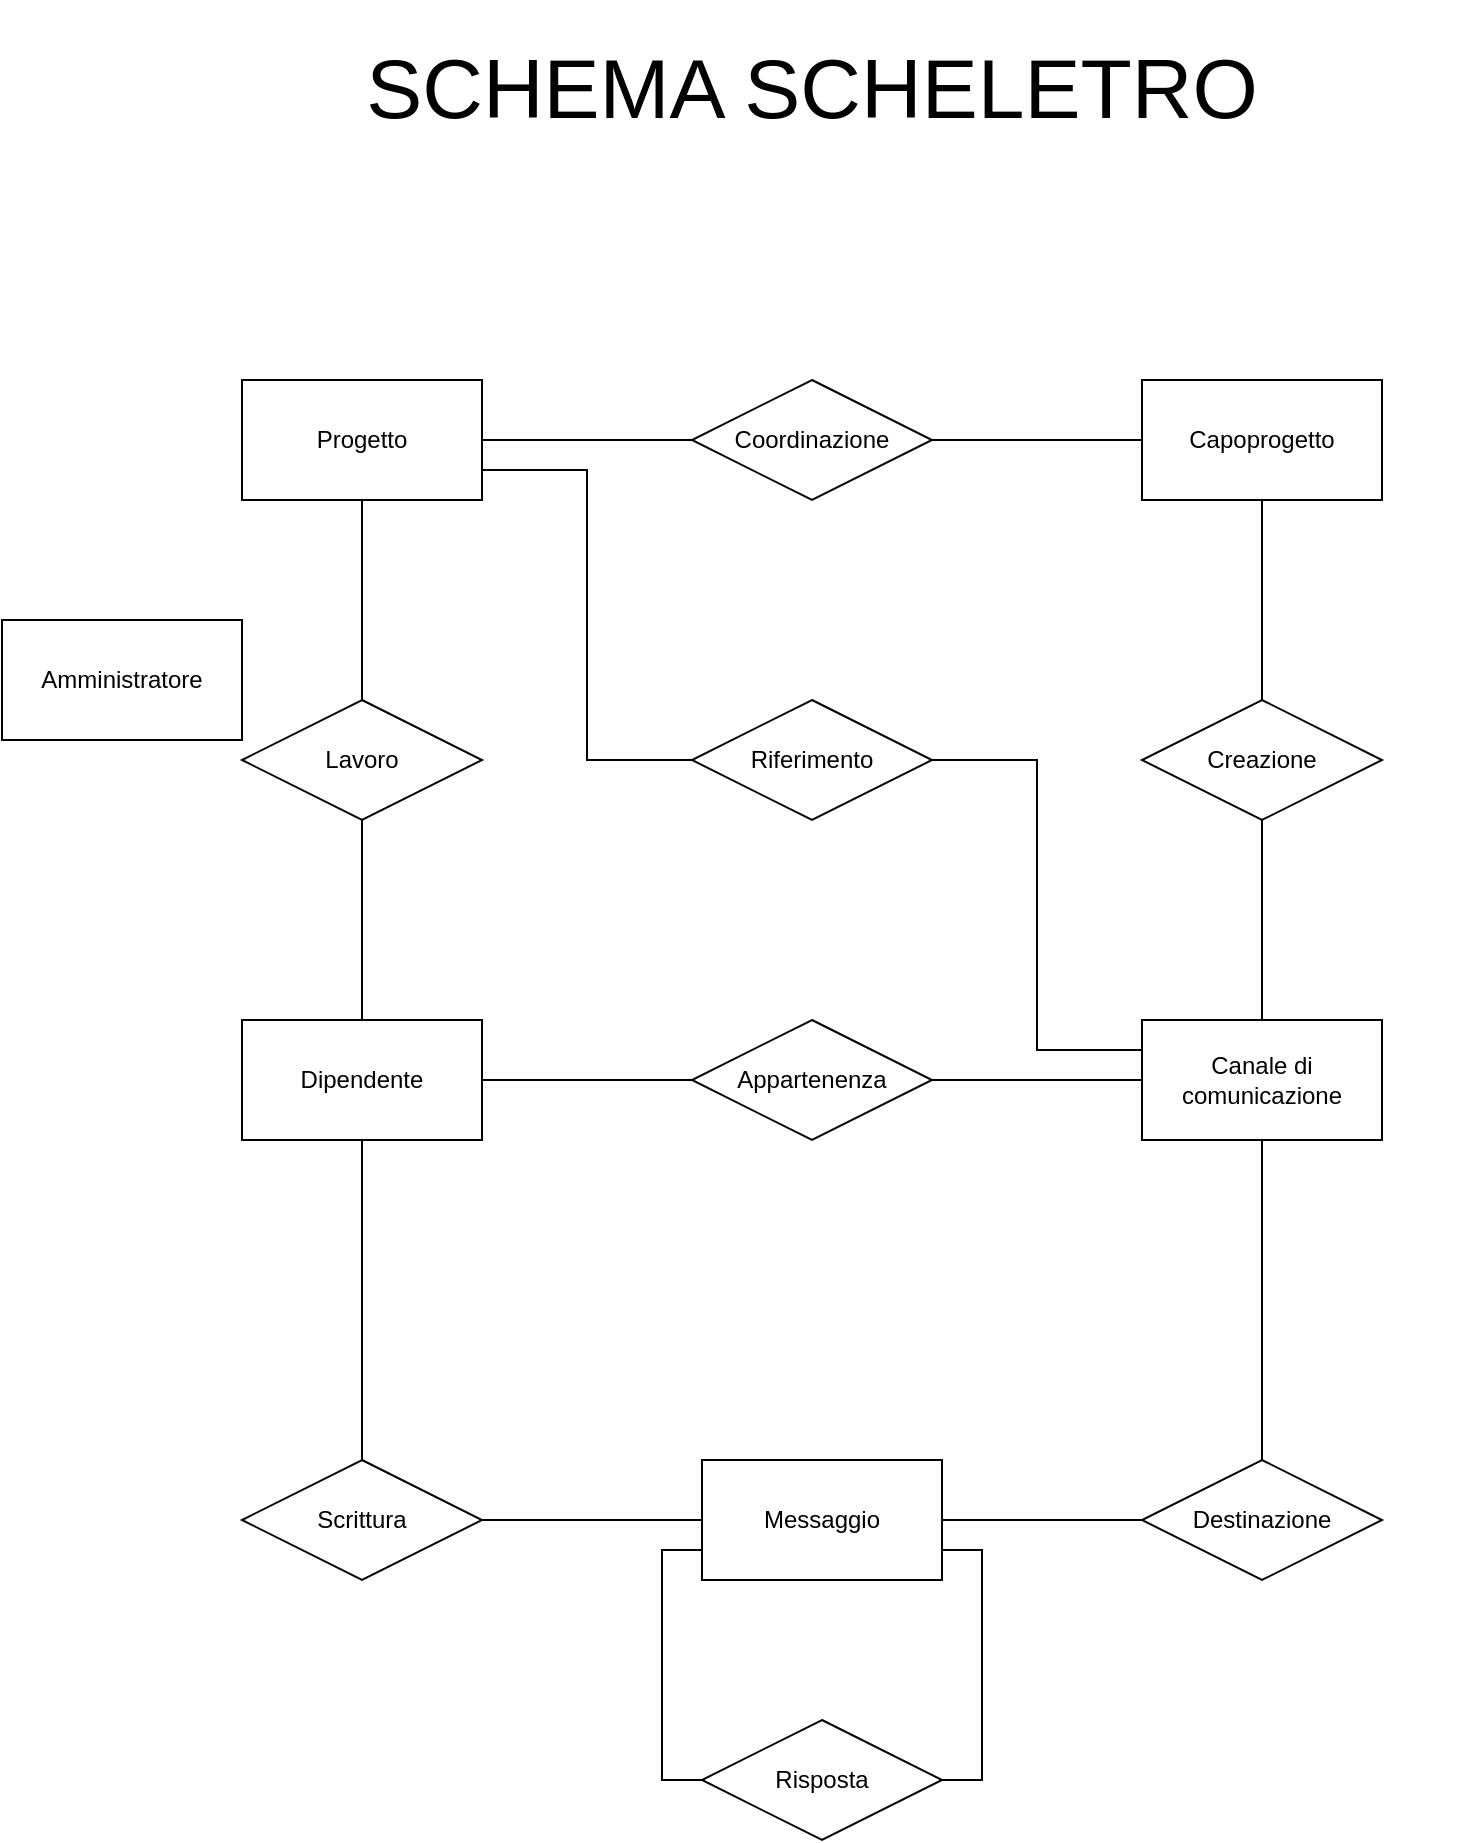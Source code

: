 <mxfile version="13.9.9" type="device" pages="3"><diagram id="R2lEEEUBdFMjLlhIrx00" name="Page-1"><mxGraphModel dx="1024" dy="592" grid="1" gridSize="10" guides="1" tooltips="1" connect="1" arrows="1" fold="1" page="1" pageScale="1" pageWidth="850" pageHeight="1100" math="0" shadow="0" extFonts="Permanent Marker^https://fonts.googleapis.com/css?family=Permanent+Marker"><root><mxCell id="0"/><mxCell id="1" parent="0"/><mxCell id="JR9sKSp8In1OYDjTJ7QB-7" style="edgeStyle=orthogonalEdgeStyle;rounded=0;orthogonalLoop=1;jettySize=auto;html=1;exitX=1;exitY=0.5;exitDx=0;exitDy=0;entryX=0;entryY=0.5;entryDx=0;entryDy=0;endArrow=none;endFill=0;" parent="1" source="JR9sKSp8In1OYDjTJ7QB-1" target="JR9sKSp8In1OYDjTJ7QB-6" edge="1"><mxGeometry relative="1" as="geometry"/></mxCell><mxCell id="r2w0y0a3aAiVxkpGvb5c-3" style="edgeStyle=orthogonalEdgeStyle;rounded=0;orthogonalLoop=1;jettySize=auto;html=1;exitX=1;exitY=0.75;exitDx=0;exitDy=0;entryX=0;entryY=0.5;entryDx=0;entryDy=0;endArrow=none;endFill=0;" edge="1" parent="1" source="JR9sKSp8In1OYDjTJ7QB-1" target="r2w0y0a3aAiVxkpGvb5c-2"><mxGeometry relative="1" as="geometry"/></mxCell><mxCell id="JR9sKSp8In1OYDjTJ7QB-1" value="Progetto" style="rounded=0;whiteSpace=wrap;html=1;" parent="1" vertex="1"><mxGeometry x="140" y="250" width="120" height="60" as="geometry"/></mxCell><mxCell id="JR9sKSp8In1OYDjTJ7QB-3" style="edgeStyle=orthogonalEdgeStyle;rounded=0;orthogonalLoop=1;jettySize=auto;html=1;exitX=0.5;exitY=0;exitDx=0;exitDy=0;entryX=0.5;entryY=1;entryDx=0;entryDy=0;endArrow=none;endFill=0;" parent="1" source="JR9sKSp8In1OYDjTJ7QB-2" target="JR9sKSp8In1OYDjTJ7QB-1" edge="1"><mxGeometry relative="1" as="geometry"/></mxCell><mxCell id="JR9sKSp8In1OYDjTJ7QB-5" style="edgeStyle=orthogonalEdgeStyle;rounded=0;orthogonalLoop=1;jettySize=auto;html=1;exitX=0.5;exitY=1;exitDx=0;exitDy=0;entryX=0.5;entryY=0;entryDx=0;entryDy=0;endArrow=none;endFill=0;" parent="1" source="JR9sKSp8In1OYDjTJ7QB-2" target="JR9sKSp8In1OYDjTJ7QB-4" edge="1"><mxGeometry relative="1" as="geometry"/></mxCell><mxCell id="JR9sKSp8In1OYDjTJ7QB-2" value="Lavoro" style="shape=rhombus;perimeter=rhombusPerimeter;whiteSpace=wrap;html=1;align=center;" parent="1" vertex="1"><mxGeometry x="140" y="410" width="120" height="60" as="geometry"/></mxCell><mxCell id="iidSFxtI8_H-ekMZ88WQ-16" style="edgeStyle=orthogonalEdgeStyle;rounded=0;orthogonalLoop=1;jettySize=auto;html=1;exitX=1;exitY=0.5;exitDx=0;exitDy=0;entryX=0;entryY=0.5;entryDx=0;entryDy=0;endArrow=none;endFill=0;" parent="1" source="JR9sKSp8In1OYDjTJ7QB-4" target="iidSFxtI8_H-ekMZ88WQ-7" edge="1"><mxGeometry relative="1" as="geometry"/></mxCell><mxCell id="iidSFxtI8_H-ekMZ88WQ-24" style="edgeStyle=orthogonalEdgeStyle;rounded=0;orthogonalLoop=1;jettySize=auto;html=1;exitX=0.5;exitY=1;exitDx=0;exitDy=0;endArrow=none;endFill=0;" parent="1" source="JR9sKSp8In1OYDjTJ7QB-4" target="iidSFxtI8_H-ekMZ88WQ-4" edge="1"><mxGeometry relative="1" as="geometry"/></mxCell><mxCell id="JR9sKSp8In1OYDjTJ7QB-4" value="Dipendente" style="rounded=0;whiteSpace=wrap;html=1;" parent="1" vertex="1"><mxGeometry x="140" y="570" width="120" height="60" as="geometry"/></mxCell><mxCell id="iidSFxtI8_H-ekMZ88WQ-14" style="edgeStyle=orthogonalEdgeStyle;rounded=0;orthogonalLoop=1;jettySize=auto;html=1;exitX=1;exitY=0.5;exitDx=0;exitDy=0;entryX=0;entryY=0.5;entryDx=0;entryDy=0;endArrow=none;endFill=0;" parent="1" source="JR9sKSp8In1OYDjTJ7QB-6" target="JR9sKSp8In1OYDjTJ7QB-8" edge="1"><mxGeometry relative="1" as="geometry"/></mxCell><mxCell id="JR9sKSp8In1OYDjTJ7QB-6" value="Coordinazione" style="shape=rhombus;perimeter=rhombusPerimeter;whiteSpace=wrap;html=1;align=center;" parent="1" vertex="1"><mxGeometry x="365" y="250" width="120" height="60" as="geometry"/></mxCell><mxCell id="JR9sKSp8In1OYDjTJ7QB-12" style="edgeStyle=orthogonalEdgeStyle;rounded=0;orthogonalLoop=1;jettySize=auto;html=1;exitX=0.5;exitY=1;exitDx=0;exitDy=0;entryX=0.5;entryY=0;entryDx=0;entryDy=0;endArrow=none;endFill=0;" parent="1" source="JR9sKSp8In1OYDjTJ7QB-8" target="JR9sKSp8In1OYDjTJ7QB-10" edge="1"><mxGeometry relative="1" as="geometry"/></mxCell><mxCell id="JR9sKSp8In1OYDjTJ7QB-8" value="Capoprogetto" style="rounded=0;whiteSpace=wrap;html=1;" parent="1" vertex="1"><mxGeometry x="590" y="250" width="120" height="60" as="geometry"/></mxCell><mxCell id="iidSFxtI8_H-ekMZ88WQ-15" style="edgeStyle=orthogonalEdgeStyle;rounded=0;orthogonalLoop=1;jettySize=auto;html=1;exitX=0.5;exitY=1;exitDx=0;exitDy=0;entryX=0.5;entryY=0;entryDx=0;entryDy=0;endArrow=none;endFill=0;" parent="1" source="JR9sKSp8In1OYDjTJ7QB-10" target="JR9sKSp8In1OYDjTJ7QB-11" edge="1"><mxGeometry relative="1" as="geometry"/></mxCell><mxCell id="JR9sKSp8In1OYDjTJ7QB-10" value="Creazione" style="shape=rhombus;perimeter=rhombusPerimeter;whiteSpace=wrap;html=1;align=center;" parent="1" vertex="1"><mxGeometry x="590" y="410" width="120" height="60" as="geometry"/></mxCell><mxCell id="JR9sKSp8In1OYDjTJ7QB-11" value="Canale di comunicazione" style="rounded=0;whiteSpace=wrap;html=1;" parent="1" vertex="1"><mxGeometry x="590" y="570" width="120" height="60" as="geometry"/></mxCell><mxCell id="mV_2qHynd_KQSsKwdgBg-2" style="edgeStyle=orthogonalEdgeStyle;rounded=0;orthogonalLoop=1;jettySize=auto;html=1;exitX=0;exitY=0.75;exitDx=0;exitDy=0;entryX=0;entryY=0.5;entryDx=0;entryDy=0;endArrow=none;endFill=0;" edge="1" parent="1" source="iidSFxtI8_H-ekMZ88WQ-2" target="mV_2qHynd_KQSsKwdgBg-1"><mxGeometry relative="1" as="geometry"/></mxCell><mxCell id="iidSFxtI8_H-ekMZ88WQ-2" value="Messaggio" style="rounded=0;whiteSpace=wrap;html=1;" parent="1" vertex="1"><mxGeometry x="370" y="790" width="120" height="60" as="geometry"/></mxCell><mxCell id="iidSFxtI8_H-ekMZ88WQ-18" style="edgeStyle=orthogonalEdgeStyle;rounded=0;orthogonalLoop=1;jettySize=auto;html=1;exitX=1;exitY=0.5;exitDx=0;exitDy=0;entryX=0;entryY=0.5;entryDx=0;entryDy=0;endArrow=none;endFill=0;" parent="1" source="iidSFxtI8_H-ekMZ88WQ-4" target="iidSFxtI8_H-ekMZ88WQ-2" edge="1"><mxGeometry relative="1" as="geometry"/></mxCell><mxCell id="iidSFxtI8_H-ekMZ88WQ-4" value="Scrittura" style="shape=rhombus;perimeter=rhombusPerimeter;whiteSpace=wrap;html=1;align=center;" parent="1" vertex="1"><mxGeometry x="140" y="790" width="120" height="60" as="geometry"/></mxCell><mxCell id="iidSFxtI8_H-ekMZ88WQ-17" style="edgeStyle=orthogonalEdgeStyle;rounded=0;orthogonalLoop=1;jettySize=auto;html=1;exitX=1;exitY=0.5;exitDx=0;exitDy=0;entryX=0;entryY=0.5;entryDx=0;entryDy=0;endArrow=none;endFill=0;" parent="1" source="iidSFxtI8_H-ekMZ88WQ-7" target="JR9sKSp8In1OYDjTJ7QB-11" edge="1"><mxGeometry relative="1" as="geometry"/></mxCell><mxCell id="iidSFxtI8_H-ekMZ88WQ-7" value="Appartenenza" style="shape=rhombus;perimeter=rhombusPerimeter;whiteSpace=wrap;html=1;align=center;" parent="1" vertex="1"><mxGeometry x="365" y="570" width="120" height="60" as="geometry"/></mxCell><mxCell id="iidSFxtI8_H-ekMZ88WQ-21" style="edgeStyle=orthogonalEdgeStyle;rounded=0;orthogonalLoop=1;jettySize=auto;html=1;exitX=0.5;exitY=0;exitDx=0;exitDy=0;entryX=0.5;entryY=1;entryDx=0;entryDy=0;endArrow=none;endFill=0;" parent="1" source="iidSFxtI8_H-ekMZ88WQ-19" target="JR9sKSp8In1OYDjTJ7QB-11" edge="1"><mxGeometry relative="1" as="geometry"/></mxCell><mxCell id="iidSFxtI8_H-ekMZ88WQ-23" style="edgeStyle=orthogonalEdgeStyle;rounded=0;orthogonalLoop=1;jettySize=auto;html=1;exitX=0;exitY=0.5;exitDx=0;exitDy=0;endArrow=none;endFill=0;" parent="1" source="iidSFxtI8_H-ekMZ88WQ-19" target="iidSFxtI8_H-ekMZ88WQ-2" edge="1"><mxGeometry relative="1" as="geometry"/></mxCell><mxCell id="iidSFxtI8_H-ekMZ88WQ-19" value="Destinazione" style="shape=rhombus;perimeter=rhombusPerimeter;whiteSpace=wrap;html=1;align=center;" parent="1" vertex="1"><mxGeometry x="590" y="790" width="120" height="60" as="geometry"/></mxCell><mxCell id="iidSFxtI8_H-ekMZ88WQ-22" value="SCHEMA SCHELETRO" style="text;html=1;strokeColor=none;fillColor=none;align=center;verticalAlign=middle;whiteSpace=wrap;rounded=0;fontSize=42;" parent="1" vertex="1"><mxGeometry x="90" y="60" width="670" height="90" as="geometry"/></mxCell><mxCell id="mV_2qHynd_KQSsKwdgBg-3" style="edgeStyle=orthogonalEdgeStyle;rounded=0;orthogonalLoop=1;jettySize=auto;html=1;exitX=1;exitY=0.5;exitDx=0;exitDy=0;entryX=1;entryY=0.75;entryDx=0;entryDy=0;endArrow=none;endFill=0;" edge="1" parent="1" source="mV_2qHynd_KQSsKwdgBg-1" target="iidSFxtI8_H-ekMZ88WQ-2"><mxGeometry relative="1" as="geometry"/></mxCell><mxCell id="mV_2qHynd_KQSsKwdgBg-1" value="Risposta" style="shape=rhombus;perimeter=rhombusPerimeter;whiteSpace=wrap;html=1;align=center;" vertex="1" parent="1"><mxGeometry x="370" y="920" width="120" height="60" as="geometry"/></mxCell><mxCell id="r2w0y0a3aAiVxkpGvb5c-4" style="edgeStyle=orthogonalEdgeStyle;rounded=0;orthogonalLoop=1;jettySize=auto;html=1;exitX=1;exitY=0.5;exitDx=0;exitDy=0;entryX=0;entryY=0.25;entryDx=0;entryDy=0;endArrow=none;endFill=0;" edge="1" parent="1" source="r2w0y0a3aAiVxkpGvb5c-2" target="JR9sKSp8In1OYDjTJ7QB-11"><mxGeometry relative="1" as="geometry"/></mxCell><mxCell id="r2w0y0a3aAiVxkpGvb5c-2" value="Riferimento" style="shape=rhombus;perimeter=rhombusPerimeter;whiteSpace=wrap;html=1;align=center;" vertex="1" parent="1"><mxGeometry x="365" y="410" width="120" height="60" as="geometry"/></mxCell><mxCell id="-NKpR_p27GjlA84WJyXb-1" value="Amministratore" style="rounded=0;whiteSpace=wrap;html=1;" vertex="1" parent="1"><mxGeometry x="20" y="370" width="120" height="60" as="geometry"/></mxCell></root></mxGraphModel></diagram><diagram id="MLFA99gczXLaRJ_membB" name="Pagina-3"><mxGraphModel dx="1205" dy="696" grid="1" gridSize="10" guides="1" tooltips="1" connect="1" arrows="1" fold="1" page="1" pageScale="1" pageWidth="850" pageHeight="1100" math="0" shadow="0"><root><mxCell id="rmHvSuTPGCq8cotWrXQZ-0"/><mxCell id="rmHvSuTPGCq8cotWrXQZ-1" parent="rmHvSuTPGCq8cotWrXQZ-0"/><mxCell id="nUjjCGOXVYjfcLgwPdXM-0" value="DEFINIZIONE DEGLI ATTRIBUTI" style="text;html=1;strokeColor=none;fillColor=none;align=center;verticalAlign=middle;whiteSpace=wrap;rounded=0;fontSize=42;" vertex="1" parent="rmHvSuTPGCq8cotWrXQZ-1"><mxGeometry x="100" y="70" width="670" height="90" as="geometry"/></mxCell><mxCell id="OlVaxuHobDxl12qcZx2V-0" style="edgeStyle=orthogonalEdgeStyle;rounded=0;orthogonalLoop=1;jettySize=auto;html=1;exitX=0.25;exitY=0;exitDx=0;exitDy=0;endArrow=oval;endFill=1;" edge="1" parent="rmHvSuTPGCq8cotWrXQZ-1" source="OlVaxuHobDxl12qcZx2V-4"><mxGeometry relative="1" as="geometry"><mxPoint x="132" y="240" as="targetPoint"/></mxGeometry></mxCell><mxCell id="OlVaxuHobDxl12qcZx2V-1" style="edgeStyle=orthogonalEdgeStyle;rounded=0;orthogonalLoop=1;jettySize=auto;html=1;exitX=0.75;exitY=0;exitDx=0;exitDy=0;endArrow=oval;endFill=0;" edge="1" parent="rmHvSuTPGCq8cotWrXQZ-1" source="OlVaxuHobDxl12qcZx2V-4"><mxGeometry relative="1" as="geometry"><mxPoint x="191.857" y="240" as="targetPoint"/></mxGeometry></mxCell><mxCell id="OlVaxuHobDxl12qcZx2V-2" style="edgeStyle=orthogonalEdgeStyle;rounded=0;orthogonalLoop=1;jettySize=auto;html=1;exitX=0;exitY=0.25;exitDx=0;exitDy=0;endArrow=oval;endFill=0;" edge="1" parent="rmHvSuTPGCq8cotWrXQZ-1" source="OlVaxuHobDxl12qcZx2V-4"><mxGeometry relative="1" as="geometry"><mxPoint x="72" y="275" as="targetPoint"/></mxGeometry></mxCell><mxCell id="OlVaxuHobDxl12qcZx2V-3" style="edgeStyle=orthogonalEdgeStyle;rounded=0;orthogonalLoop=1;jettySize=auto;html=1;exitX=0;exitY=0.75;exitDx=0;exitDy=0;endArrow=oval;endFill=0;" edge="1" parent="rmHvSuTPGCq8cotWrXQZ-1" source="OlVaxuHobDxl12qcZx2V-4"><mxGeometry relative="1" as="geometry"><mxPoint x="72" y="305" as="targetPoint"/></mxGeometry></mxCell><mxCell id="OlVaxuHobDxl12qcZx2V-4" value="Progetto" style="rounded=0;whiteSpace=wrap;html=1;" vertex="1" parent="rmHvSuTPGCq8cotWrXQZ-1"><mxGeometry x="102" y="260" width="120" height="60" as="geometry"/></mxCell><mxCell id="OlVaxuHobDxl12qcZx2V-5" value="ID" style="text;html=1;strokeColor=none;fillColor=none;align=center;verticalAlign=middle;whiteSpace=wrap;rounded=0;" vertex="1" parent="rmHvSuTPGCq8cotWrXQZ-1"><mxGeometry x="112" y="220" width="40" height="20" as="geometry"/></mxCell><mxCell id="OlVaxuHobDxl12qcZx2V-6" value="Nome" style="text;html=1;strokeColor=none;fillColor=none;align=center;verticalAlign=middle;whiteSpace=wrap;rounded=0;" vertex="1" parent="rmHvSuTPGCq8cotWrXQZ-1"><mxGeometry x="172" y="220" width="40" height="20" as="geometry"/></mxCell><mxCell id="OlVaxuHobDxl12qcZx2V-7" value="DataInizio" style="text;html=1;strokeColor=none;fillColor=none;align=center;verticalAlign=middle;whiteSpace=wrap;rounded=0;" vertex="1" parent="rmHvSuTPGCq8cotWrXQZ-1"><mxGeometry x="10" y="263" width="56" height="20" as="geometry"/></mxCell><mxCell id="OlVaxuHobDxl12qcZx2V-8" value="DataFine" style="text;html=1;strokeColor=none;fillColor=none;align=center;verticalAlign=middle;whiteSpace=wrap;rounded=0;" vertex="1" parent="rmHvSuTPGCq8cotWrXQZ-1"><mxGeometry x="12" y="293" width="48" height="20" as="geometry"/></mxCell><mxCell id="hIcq4pjFVzH6gnm2zgqs-0" style="edgeStyle=orthogonalEdgeStyle;rounded=0;orthogonalLoop=1;jettySize=auto;html=1;exitX=0.25;exitY=0;exitDx=0;exitDy=0;endArrow=oval;endFill=1;" edge="1" parent="rmHvSuTPGCq8cotWrXQZ-1" source="hIcq4pjFVzH6gnm2zgqs-3"><mxGeometry relative="1" as="geometry"><mxPoint x="362" y="240" as="targetPoint"/></mxGeometry></mxCell><mxCell id="hIcq4pjFVzH6gnm2zgqs-1" style="edgeStyle=orthogonalEdgeStyle;rounded=0;orthogonalLoop=1;jettySize=auto;html=1;exitX=0.75;exitY=0;exitDx=0;exitDy=0;endArrow=oval;endFill=0;" edge="1" parent="rmHvSuTPGCq8cotWrXQZ-1" source="hIcq4pjFVzH6gnm2zgqs-3"><mxGeometry relative="1" as="geometry"><mxPoint x="422" y="240" as="targetPoint"/></mxGeometry></mxCell><mxCell id="hIcq4pjFVzH6gnm2zgqs-2" style="edgeStyle=orthogonalEdgeStyle;rounded=0;orthogonalLoop=1;jettySize=auto;html=1;exitX=1;exitY=0.25;exitDx=0;exitDy=0;endArrow=oval;endFill=0;" edge="1" parent="rmHvSuTPGCq8cotWrXQZ-1" source="hIcq4pjFVzH6gnm2zgqs-3"><mxGeometry relative="1" as="geometry"><mxPoint x="482.0" y="275" as="targetPoint"/></mxGeometry></mxCell><mxCell id="hIcq4pjFVzH6gnm2zgqs-3" value="Capoprogetto" style="rounded=0;whiteSpace=wrap;html=1;" vertex="1" parent="rmHvSuTPGCq8cotWrXQZ-1"><mxGeometry x="332" y="260" width="120" height="60" as="geometry"/></mxCell><mxCell id="hIcq4pjFVzH6gnm2zgqs-4" value="Matricola" style="text;html=1;strokeColor=none;fillColor=none;align=center;verticalAlign=middle;whiteSpace=wrap;rounded=0;" vertex="1" parent="rmHvSuTPGCq8cotWrXQZ-1"><mxGeometry x="342" y="220" width="40" height="20" as="geometry"/></mxCell><mxCell id="hIcq4pjFVzH6gnm2zgqs-5" value="Nome" style="text;html=1;strokeColor=none;fillColor=none;align=center;verticalAlign=middle;whiteSpace=wrap;rounded=0;" vertex="1" parent="rmHvSuTPGCq8cotWrXQZ-1"><mxGeometry x="402" y="220" width="40" height="20" as="geometry"/></mxCell><mxCell id="hIcq4pjFVzH6gnm2zgqs-6" value="Cognome" style="text;html=1;strokeColor=none;fillColor=none;align=center;verticalAlign=middle;whiteSpace=wrap;rounded=0;" vertex="1" parent="rmHvSuTPGCq8cotWrXQZ-1"><mxGeometry x="492" y="264" width="50" height="20" as="geometry"/></mxCell><mxCell id="m50uDlwi-YTzPUwDw45D-0" style="edgeStyle=orthogonalEdgeStyle;rounded=0;orthogonalLoop=1;jettySize=auto;html=1;exitX=0.25;exitY=0;exitDx=0;exitDy=0;endArrow=oval;endFill=1;" edge="1" parent="rmHvSuTPGCq8cotWrXQZ-1" source="m50uDlwi-YTzPUwDw45D-3"><mxGeometry relative="1" as="geometry"><mxPoint x="712.119" y="240.0" as="targetPoint"/></mxGeometry></mxCell><mxCell id="m50uDlwi-YTzPUwDw45D-1" style="edgeStyle=orthogonalEdgeStyle;rounded=0;orthogonalLoop=1;jettySize=auto;html=1;exitX=0.75;exitY=0;exitDx=0;exitDy=0;endArrow=oval;endFill=0;" edge="1" parent="rmHvSuTPGCq8cotWrXQZ-1" source="m50uDlwi-YTzPUwDw45D-3"><mxGeometry relative="1" as="geometry"><mxPoint x="772.119" y="240.0" as="targetPoint"/></mxGeometry></mxCell><mxCell id="m50uDlwi-YTzPUwDw45D-2" style="edgeStyle=orthogonalEdgeStyle;rounded=0;orthogonalLoop=1;jettySize=auto;html=1;exitX=0;exitY=0.25;exitDx=0;exitDy=0;endArrow=oval;endFill=0;" edge="1" parent="rmHvSuTPGCq8cotWrXQZ-1" source="m50uDlwi-YTzPUwDw45D-3"><mxGeometry relative="1" as="geometry"><mxPoint x="652" y="275.0" as="targetPoint"/></mxGeometry></mxCell><mxCell id="m50uDlwi-YTzPUwDw45D-3" value="Dipendente" style="rounded=0;whiteSpace=wrap;html=1;" vertex="1" parent="rmHvSuTPGCq8cotWrXQZ-1"><mxGeometry x="682" y="260" width="120" height="60" as="geometry"/></mxCell><mxCell id="m50uDlwi-YTzPUwDw45D-4" value="Matricola" style="text;html=1;strokeColor=none;fillColor=none;align=center;verticalAlign=middle;whiteSpace=wrap;rounded=0;" vertex="1" parent="rmHvSuTPGCq8cotWrXQZ-1"><mxGeometry x="687" y="218" width="50" height="20" as="geometry"/></mxCell><mxCell id="m50uDlwi-YTzPUwDw45D-5" value="Nome" style="text;html=1;strokeColor=none;fillColor=none;align=center;verticalAlign=middle;whiteSpace=wrap;rounded=0;" vertex="1" parent="rmHvSuTPGCq8cotWrXQZ-1"><mxGeometry x="752" y="218" width="40" height="20" as="geometry"/></mxCell><mxCell id="m50uDlwi-YTzPUwDw45D-6" value="Cognome" style="text;html=1;strokeColor=none;fillColor=none;align=center;verticalAlign=middle;whiteSpace=wrap;rounded=0;" vertex="1" parent="rmHvSuTPGCq8cotWrXQZ-1"><mxGeometry x="590" y="263" width="50" height="20" as="geometry"/></mxCell><mxCell id="1ESbP6-tgXz0PCnN0fM1-9" style="edgeStyle=orthogonalEdgeStyle;rounded=0;orthogonalLoop=1;jettySize=auto;html=1;exitX=1;exitY=0.5;exitDx=0;exitDy=0;entryX=0;entryY=0.5;entryDx=0;entryDy=0;endArrow=none;endFill=0;" edge="1" parent="rmHvSuTPGCq8cotWrXQZ-1" source="1ESbP6-tgXz0PCnN0fM1-0" target="1ESbP6-tgXz0PCnN0fM1-5"><mxGeometry relative="1" as="geometry"/></mxCell><mxCell id="1ESbP6-tgXz0PCnN0fM1-0" value="Dipendente" style="rounded=0;whiteSpace=wrap;html=1;" vertex="1" parent="rmHvSuTPGCq8cotWrXQZ-1"><mxGeometry x="175" y="440" width="120" height="60" as="geometry"/></mxCell><mxCell id="1ESbP6-tgXz0PCnN0fM1-1" style="edgeStyle=orthogonalEdgeStyle;rounded=0;orthogonalLoop=1;jettySize=auto;html=1;exitX=0.75;exitY=0;exitDx=0;exitDy=0;endArrow=oval;endFill=0;" edge="1" parent="rmHvSuTPGCq8cotWrXQZ-1" source="1ESbP6-tgXz0PCnN0fM1-3"><mxGeometry relative="1" as="geometry"><mxPoint x="645" y="420" as="targetPoint"/></mxGeometry></mxCell><mxCell id="1ESbP6-tgXz0PCnN0fM1-2" style="edgeStyle=orthogonalEdgeStyle;rounded=0;orthogonalLoop=1;jettySize=auto;html=1;exitX=0.25;exitY=0;exitDx=0;exitDy=0;endArrow=oval;endFill=0;" edge="1" parent="rmHvSuTPGCq8cotWrXQZ-1" source="1ESbP6-tgXz0PCnN0fM1-3"><mxGeometry relative="1" as="geometry"><mxPoint x="584.756" y="420" as="targetPoint"/></mxGeometry></mxCell><mxCell id="1ESbP6-tgXz0PCnN0fM1-3" value="Messaggio" style="rounded=0;whiteSpace=wrap;html=1;" vertex="1" parent="rmHvSuTPGCq8cotWrXQZ-1"><mxGeometry x="555" y="440" width="120" height="60" as="geometry"/></mxCell><mxCell id="1ESbP6-tgXz0PCnN0fM1-10" style="edgeStyle=orthogonalEdgeStyle;rounded=0;orthogonalLoop=1;jettySize=auto;html=1;exitX=1;exitY=0.5;exitDx=0;exitDy=0;entryX=0;entryY=0.5;entryDx=0;entryDy=0;endArrow=none;endFill=0;" edge="1" parent="rmHvSuTPGCq8cotWrXQZ-1" source="1ESbP6-tgXz0PCnN0fM1-5" target="1ESbP6-tgXz0PCnN0fM1-3"><mxGeometry relative="1" as="geometry"/></mxCell><mxCell id="1ESbP6-tgXz0PCnN0fM1-5" value="Scrittura" style="shape=rhombus;perimeter=rhombusPerimeter;whiteSpace=wrap;html=1;align=center;" vertex="1" parent="rmHvSuTPGCq8cotWrXQZ-1"><mxGeometry x="355" y="440" width="120" height="60" as="geometry"/></mxCell><mxCell id="1ESbP6-tgXz0PCnN0fM1-6" value="Testo" style="text;html=1;strokeColor=none;fillColor=none;align=center;verticalAlign=middle;whiteSpace=wrap;rounded=0;" vertex="1" parent="rmHvSuTPGCq8cotWrXQZ-1"><mxGeometry x="625" y="400" width="40" height="20" as="geometry"/></mxCell><mxCell id="1ESbP6-tgXz0PCnN0fM1-7" value="DataInvio" style="text;html=1;strokeColor=none;fillColor=none;align=center;verticalAlign=middle;whiteSpace=wrap;rounded=0;" vertex="1" parent="rmHvSuTPGCq8cotWrXQZ-1"><mxGeometry x="561" y="400" width="50" height="20" as="geometry"/></mxCell><mxCell id="1ESbP6-tgXz0PCnN0fM1-8" style="edgeStyle=orthogonalEdgeStyle;rounded=0;orthogonalLoop=1;jettySize=auto;html=1;endArrow=oval;endFill=1;" edge="1" parent="rmHvSuTPGCq8cotWrXQZ-1"><mxGeometry relative="1" as="geometry"><mxPoint x="611" y="430" as="targetPoint"/><mxPoint x="535" y="480" as="sourcePoint"/><Array as="points"><mxPoint x="535" y="430"/></Array></mxGeometry></mxCell><mxCell id="QSYiN4QCSMzpLkEYR8Wn-0" value="Progetto" style="rounded=0;whiteSpace=wrap;html=1;" vertex="1" parent="rmHvSuTPGCq8cotWrXQZ-1"><mxGeometry x="175" y="572" width="120" height="60" as="geometry"/></mxCell><mxCell id="QSYiN4QCSMzpLkEYR8Wn-1" style="edgeStyle=orthogonalEdgeStyle;rounded=0;orthogonalLoop=1;jettySize=auto;html=1;exitX=0.25;exitY=0;exitDx=0;exitDy=0;endArrow=oval;endFill=0;" edge="1" parent="rmHvSuTPGCq8cotWrXQZ-1" source="QSYiN4QCSMzpLkEYR8Wn-2"><mxGeometry relative="1" as="geometry"><mxPoint x="584.714" y="552" as="targetPoint"/></mxGeometry></mxCell><mxCell id="QSYiN4QCSMzpLkEYR8Wn-2" value="Canale di comunicazione" style="rounded=0;whiteSpace=wrap;html=1;" vertex="1" parent="rmHvSuTPGCq8cotWrXQZ-1"><mxGeometry x="555" y="572" width="120" height="60" as="geometry"/></mxCell><mxCell id="QSYiN4QCSMzpLkEYR8Wn-3" style="edgeStyle=orthogonalEdgeStyle;rounded=0;orthogonalLoop=1;jettySize=auto;html=1;endArrow=oval;endFill=1;" edge="1" parent="rmHvSuTPGCq8cotWrXQZ-1"><mxGeometry relative="1" as="geometry"><mxPoint x="605" y="562" as="targetPoint"/><mxPoint x="523" y="622" as="sourcePoint"/><Array as="points"><mxPoint x="523" y="622"/><mxPoint x="523" y="562"/></Array></mxGeometry></mxCell><mxCell id="QSYiN4QCSMzpLkEYR8Wn-4" style="edgeStyle=orthogonalEdgeStyle;rounded=0;orthogonalLoop=1;jettySize=auto;html=1;exitX=1;exitY=0.5;exitDx=0;exitDy=0;entryX=0;entryY=0.5;entryDx=0;entryDy=0;endArrow=none;endFill=0;" edge="1" parent="rmHvSuTPGCq8cotWrXQZ-1" source="QSYiN4QCSMzpLkEYR8Wn-0" target="QSYiN4QCSMzpLkEYR8Wn-6"><mxGeometry relative="1" as="geometry"><mxPoint x="262" y="287" as="sourcePoint"/></mxGeometry></mxCell><mxCell id="QSYiN4QCSMzpLkEYR8Wn-5" style="edgeStyle=orthogonalEdgeStyle;rounded=0;orthogonalLoop=1;jettySize=auto;html=1;exitX=1;exitY=0.5;exitDx=0;exitDy=0;entryX=0;entryY=0.5;entryDx=0;entryDy=0;endArrow=none;endFill=0;" edge="1" parent="rmHvSuTPGCq8cotWrXQZ-1" source="QSYiN4QCSMzpLkEYR8Wn-6" target="QSYiN4QCSMzpLkEYR8Wn-2"><mxGeometry relative="1" as="geometry"><mxPoint x="592" y="577" as="targetPoint"/></mxGeometry></mxCell><mxCell id="QSYiN4QCSMzpLkEYR8Wn-6" value="Riferimento" style="shape=rhombus;perimeter=rhombusPerimeter;whiteSpace=wrap;html=1;align=center;" vertex="1" parent="rmHvSuTPGCq8cotWrXQZ-1"><mxGeometry x="355" y="572" width="120" height="60" as="geometry"/></mxCell><mxCell id="QSYiN4QCSMzpLkEYR8Wn-7" value="Nome" style="text;html=1;strokeColor=none;fillColor=none;align=center;verticalAlign=middle;whiteSpace=wrap;rounded=0;" vertex="1" parent="rmHvSuTPGCq8cotWrXQZ-1"><mxGeometry x="565" y="530" width="40" height="20" as="geometry"/></mxCell></root></mxGraphModel></diagram><diagram id="QnEAtzfEKKoNgHQj5v_e" name="Pagina-2"><mxGraphModel dx="890" dy="515" grid="1" gridSize="10" guides="1" tooltips="1" connect="1" arrows="1" fold="1" page="1" pageScale="1" pageWidth="850" pageHeight="1100" math="0" shadow="0"><root><mxCell id="fFrc_nASyI-EYm8hUTqn-0"/><mxCell id="fFrc_nASyI-EYm8hUTqn-1" parent="fFrc_nASyI-EYm8hUTqn-0"/><mxCell id="FyNIh4X8igaup7A1pyth-0" style="edgeStyle=orthogonalEdgeStyle;rounded=0;orthogonalLoop=1;jettySize=auto;html=1;exitX=1;exitY=0.5;exitDx=0;exitDy=0;entryX=0;entryY=0.5;entryDx=0;entryDy=0;endArrow=none;endFill=0;" edge="1" parent="fFrc_nASyI-EYm8hUTqn-1" source="FyNIh4X8igaup7A1pyth-5" target="FyNIh4X8igaup7A1pyth-13"><mxGeometry relative="1" as="geometry"/></mxCell><mxCell id="FyNIh4X8igaup7A1pyth-1" style="edgeStyle=orthogonalEdgeStyle;rounded=0;orthogonalLoop=1;jettySize=auto;html=1;exitX=0.25;exitY=0;exitDx=0;exitDy=0;endArrow=oval;endFill=1;" edge="1" parent="fFrc_nASyI-EYm8hUTqn-1" source="FyNIh4X8igaup7A1pyth-5"><mxGeometry relative="1" as="geometry"><mxPoint x="180" y="240" as="targetPoint"/></mxGeometry></mxCell><mxCell id="FyNIh4X8igaup7A1pyth-2" style="edgeStyle=orthogonalEdgeStyle;rounded=0;orthogonalLoop=1;jettySize=auto;html=1;exitX=0.75;exitY=0;exitDx=0;exitDy=0;endArrow=oval;endFill=0;" edge="1" parent="fFrc_nASyI-EYm8hUTqn-1" source="FyNIh4X8igaup7A1pyth-5"><mxGeometry relative="1" as="geometry"><mxPoint x="239.857" y="240" as="targetPoint"/></mxGeometry></mxCell><mxCell id="FyNIh4X8igaup7A1pyth-3" style="edgeStyle=orthogonalEdgeStyle;rounded=0;orthogonalLoop=1;jettySize=auto;html=1;exitX=0;exitY=0.25;exitDx=0;exitDy=0;endArrow=oval;endFill=0;" edge="1" parent="fFrc_nASyI-EYm8hUTqn-1" source="FyNIh4X8igaup7A1pyth-5"><mxGeometry relative="1" as="geometry"><mxPoint x="120" y="275" as="targetPoint"/></mxGeometry></mxCell><mxCell id="FyNIh4X8igaup7A1pyth-4" style="edgeStyle=orthogonalEdgeStyle;rounded=0;orthogonalLoop=1;jettySize=auto;html=1;exitX=0;exitY=0.75;exitDx=0;exitDy=0;endArrow=oval;endFill=0;" edge="1" parent="fFrc_nASyI-EYm8hUTqn-1" source="FyNIh4X8igaup7A1pyth-5"><mxGeometry relative="1" as="geometry"><mxPoint x="120" y="305" as="targetPoint"/></mxGeometry></mxCell><mxCell id="FyNIh4X8igaup7A1pyth-5" value="Progetto" style="rounded=0;whiteSpace=wrap;html=1;" vertex="1" parent="fFrc_nASyI-EYm8hUTqn-1"><mxGeometry x="150" y="260" width="120" height="60" as="geometry"/></mxCell><mxCell id="FyNIh4X8igaup7A1pyth-6" style="edgeStyle=orthogonalEdgeStyle;rounded=0;orthogonalLoop=1;jettySize=auto;html=1;exitX=0.5;exitY=0;exitDx=0;exitDy=0;entryX=0.5;entryY=1;entryDx=0;entryDy=0;endArrow=none;endFill=0;" edge="1" parent="fFrc_nASyI-EYm8hUTqn-1" source="FyNIh4X8igaup7A1pyth-8" target="FyNIh4X8igaup7A1pyth-5"><mxGeometry relative="1" as="geometry"/></mxCell><mxCell id="FyNIh4X8igaup7A1pyth-7" style="edgeStyle=orthogonalEdgeStyle;rounded=0;orthogonalLoop=1;jettySize=auto;html=1;exitX=0.5;exitY=1;exitDx=0;exitDy=0;entryX=0.5;entryY=0;entryDx=0;entryDy=0;endArrow=none;endFill=0;" edge="1" parent="fFrc_nASyI-EYm8hUTqn-1" source="FyNIh4X8igaup7A1pyth-8" target="FyNIh4X8igaup7A1pyth-11"><mxGeometry relative="1" as="geometry"/></mxCell><mxCell id="FyNIh4X8igaup7A1pyth-8" value="Lavoro" style="shape=rhombus;perimeter=rhombusPerimeter;whiteSpace=wrap;html=1;align=center;" vertex="1" parent="fFrc_nASyI-EYm8hUTqn-1"><mxGeometry x="150" y="420" width="120" height="60" as="geometry"/></mxCell><mxCell id="FyNIh4X8igaup7A1pyth-9" style="edgeStyle=orthogonalEdgeStyle;rounded=0;orthogonalLoop=1;jettySize=auto;html=1;exitX=1;exitY=0.5;exitDx=0;exitDy=0;entryX=0;entryY=0.5;entryDx=0;entryDy=0;endArrow=none;endFill=0;" edge="1" parent="fFrc_nASyI-EYm8hUTqn-1" source="FyNIh4X8igaup7A1pyth-11" target="FyNIh4X8igaup7A1pyth-27"><mxGeometry relative="1" as="geometry"/></mxCell><mxCell id="FyNIh4X8igaup7A1pyth-10" style="edgeStyle=orthogonalEdgeStyle;rounded=0;orthogonalLoop=1;jettySize=auto;html=1;exitX=0.5;exitY=1;exitDx=0;exitDy=0;endArrow=none;endFill=0;" edge="1" parent="fFrc_nASyI-EYm8hUTqn-1" source="FyNIh4X8igaup7A1pyth-11" target="FyNIh4X8igaup7A1pyth-25"><mxGeometry relative="1" as="geometry"/></mxCell><mxCell id="sUdHgyPY46dmI1MDDETF-12" style="edgeStyle=orthogonalEdgeStyle;rounded=0;orthogonalLoop=1;jettySize=auto;html=1;exitX=0.25;exitY=0;exitDx=0;exitDy=0;endArrow=oval;endFill=1;" edge="1" parent="fFrc_nASyI-EYm8hUTqn-1" source="FyNIh4X8igaup7A1pyth-11"><mxGeometry relative="1" as="geometry"><mxPoint x="180.119" y="560" as="targetPoint"/></mxGeometry></mxCell><mxCell id="sUdHgyPY46dmI1MDDETF-14" style="edgeStyle=orthogonalEdgeStyle;rounded=0;orthogonalLoop=1;jettySize=auto;html=1;exitX=0.75;exitY=0;exitDx=0;exitDy=0;endArrow=oval;endFill=0;" edge="1" parent="fFrc_nASyI-EYm8hUTqn-1" source="FyNIh4X8igaup7A1pyth-11"><mxGeometry relative="1" as="geometry"><mxPoint x="240.119" y="560" as="targetPoint"/></mxGeometry></mxCell><mxCell id="sUdHgyPY46dmI1MDDETF-17" style="edgeStyle=orthogonalEdgeStyle;rounded=0;orthogonalLoop=1;jettySize=auto;html=1;exitX=0;exitY=0.25;exitDx=0;exitDy=0;endArrow=oval;endFill=0;" edge="1" parent="fFrc_nASyI-EYm8hUTqn-1" source="FyNIh4X8igaup7A1pyth-11"><mxGeometry relative="1" as="geometry"><mxPoint x="120" y="595" as="targetPoint"/></mxGeometry></mxCell><mxCell id="FyNIh4X8igaup7A1pyth-11" value="Dipendente" style="rounded=0;whiteSpace=wrap;html=1;" vertex="1" parent="fFrc_nASyI-EYm8hUTqn-1"><mxGeometry x="150" y="580" width="120" height="60" as="geometry"/></mxCell><mxCell id="FyNIh4X8igaup7A1pyth-12" style="edgeStyle=orthogonalEdgeStyle;rounded=0;orthogonalLoop=1;jettySize=auto;html=1;exitX=1;exitY=0.5;exitDx=0;exitDy=0;entryX=0;entryY=0.5;entryDx=0;entryDy=0;endArrow=none;endFill=0;" edge="1" parent="fFrc_nASyI-EYm8hUTqn-1" source="FyNIh4X8igaup7A1pyth-13" target="FyNIh4X8igaup7A1pyth-18"><mxGeometry relative="1" as="geometry"/></mxCell><mxCell id="FyNIh4X8igaup7A1pyth-13" value="Coordinazione" style="shape=rhombus;perimeter=rhombusPerimeter;whiteSpace=wrap;html=1;align=center;" vertex="1" parent="fFrc_nASyI-EYm8hUTqn-1"><mxGeometry x="375" y="260" width="120" height="60" as="geometry"/></mxCell><mxCell id="FyNIh4X8igaup7A1pyth-14" style="edgeStyle=orthogonalEdgeStyle;rounded=0;orthogonalLoop=1;jettySize=auto;html=1;exitX=0.5;exitY=1;exitDx=0;exitDy=0;entryX=0.5;entryY=0;entryDx=0;entryDy=0;endArrow=none;endFill=0;" edge="1" parent="fFrc_nASyI-EYm8hUTqn-1" source="FyNIh4X8igaup7A1pyth-18" target="FyNIh4X8igaup7A1pyth-20"><mxGeometry relative="1" as="geometry"/></mxCell><mxCell id="FyNIh4X8igaup7A1pyth-15" style="edgeStyle=orthogonalEdgeStyle;rounded=0;orthogonalLoop=1;jettySize=auto;html=1;exitX=0.25;exitY=0;exitDx=0;exitDy=0;endArrow=oval;endFill=1;" edge="1" parent="fFrc_nASyI-EYm8hUTqn-1" source="FyNIh4X8igaup7A1pyth-18"><mxGeometry relative="1" as="geometry"><mxPoint x="630" y="240" as="targetPoint"/></mxGeometry></mxCell><mxCell id="FyNIh4X8igaup7A1pyth-16" style="edgeStyle=orthogonalEdgeStyle;rounded=0;orthogonalLoop=1;jettySize=auto;html=1;exitX=0.75;exitY=0;exitDx=0;exitDy=0;endArrow=oval;endFill=0;" edge="1" parent="fFrc_nASyI-EYm8hUTqn-1" source="FyNIh4X8igaup7A1pyth-18"><mxGeometry relative="1" as="geometry"><mxPoint x="690" y="240" as="targetPoint"/></mxGeometry></mxCell><mxCell id="FyNIh4X8igaup7A1pyth-17" style="edgeStyle=orthogonalEdgeStyle;rounded=0;orthogonalLoop=1;jettySize=auto;html=1;exitX=1;exitY=0.25;exitDx=0;exitDy=0;endArrow=oval;endFill=0;" edge="1" parent="fFrc_nASyI-EYm8hUTqn-1" source="FyNIh4X8igaup7A1pyth-18"><mxGeometry relative="1" as="geometry"><mxPoint x="750" y="275" as="targetPoint"/></mxGeometry></mxCell><mxCell id="FyNIh4X8igaup7A1pyth-18" value="Capoprogetto" style="rounded=0;whiteSpace=wrap;html=1;" vertex="1" parent="fFrc_nASyI-EYm8hUTqn-1"><mxGeometry x="600" y="260" width="120" height="60" as="geometry"/></mxCell><mxCell id="FyNIh4X8igaup7A1pyth-19" style="edgeStyle=orthogonalEdgeStyle;rounded=0;orthogonalLoop=1;jettySize=auto;html=1;exitX=0.5;exitY=1;exitDx=0;exitDy=0;entryX=0.5;entryY=0;entryDx=0;entryDy=0;endArrow=none;endFill=0;" edge="1" parent="fFrc_nASyI-EYm8hUTqn-1" source="FyNIh4X8igaup7A1pyth-20" target="FyNIh4X8igaup7A1pyth-21"><mxGeometry relative="1" as="geometry"/></mxCell><mxCell id="FyNIh4X8igaup7A1pyth-20" value="Creazione" style="shape=rhombus;perimeter=rhombusPerimeter;whiteSpace=wrap;html=1;align=center;" vertex="1" parent="fFrc_nASyI-EYm8hUTqn-1"><mxGeometry x="600" y="420" width="120" height="60" as="geometry"/></mxCell><mxCell id="sUdHgyPY46dmI1MDDETF-0" style="edgeStyle=orthogonalEdgeStyle;rounded=0;orthogonalLoop=1;jettySize=auto;html=1;exitX=0.25;exitY=0;exitDx=0;exitDy=0;endArrow=oval;endFill=0;" edge="1" parent="fFrc_nASyI-EYm8hUTqn-1" source="FyNIh4X8igaup7A1pyth-21"><mxGeometry relative="1" as="geometry"><mxPoint x="629.714" y="560.0" as="targetPoint"/></mxGeometry></mxCell><mxCell id="FyNIh4X8igaup7A1pyth-21" value="Canale di comunicazione" style="rounded=0;whiteSpace=wrap;html=1;" vertex="1" parent="fFrc_nASyI-EYm8hUTqn-1"><mxGeometry x="600" y="580" width="120" height="60" as="geometry"/></mxCell><mxCell id="FyNIh4X8igaup7A1pyth-22" style="edgeStyle=orthogonalEdgeStyle;rounded=0;orthogonalLoop=1;jettySize=auto;html=1;exitX=0;exitY=0.75;exitDx=0;exitDy=0;entryX=0;entryY=0.5;entryDx=0;entryDy=0;endArrow=none;endFill=0;" edge="1" parent="fFrc_nASyI-EYm8hUTqn-1" source="FyNIh4X8igaup7A1pyth-23" target="FyNIh4X8igaup7A1pyth-33"><mxGeometry relative="1" as="geometry"/></mxCell><mxCell id="sUdHgyPY46dmI1MDDETF-3" style="edgeStyle=orthogonalEdgeStyle;rounded=0;orthogonalLoop=1;jettySize=auto;html=1;exitX=0.75;exitY=0;exitDx=0;exitDy=0;endArrow=oval;endFill=0;" edge="1" parent="fFrc_nASyI-EYm8hUTqn-1" source="FyNIh4X8igaup7A1pyth-23"><mxGeometry relative="1" as="geometry"><mxPoint x="470" y="780" as="targetPoint"/></mxGeometry></mxCell><mxCell id="sUdHgyPY46dmI1MDDETF-5" style="edgeStyle=orthogonalEdgeStyle;rounded=0;orthogonalLoop=1;jettySize=auto;html=1;exitX=0.25;exitY=0;exitDx=0;exitDy=0;endArrow=oval;endFill=0;" edge="1" parent="fFrc_nASyI-EYm8hUTqn-1" source="FyNIh4X8igaup7A1pyth-23"><mxGeometry relative="1" as="geometry"><mxPoint x="409.756" y="780" as="targetPoint"/></mxGeometry></mxCell><mxCell id="FyNIh4X8igaup7A1pyth-23" value="Messaggio" style="rounded=0;whiteSpace=wrap;html=1;" vertex="1" parent="fFrc_nASyI-EYm8hUTqn-1"><mxGeometry x="380" y="800" width="120" height="60" as="geometry"/></mxCell><mxCell id="FyNIh4X8igaup7A1pyth-24" style="edgeStyle=orthogonalEdgeStyle;rounded=0;orthogonalLoop=1;jettySize=auto;html=1;exitX=1;exitY=0.5;exitDx=0;exitDy=0;entryX=0;entryY=0.25;entryDx=0;entryDy=0;endArrow=none;endFill=0;" edge="1" parent="fFrc_nASyI-EYm8hUTqn-1" source="FyNIh4X8igaup7A1pyth-25" target="FyNIh4X8igaup7A1pyth-23"><mxGeometry relative="1" as="geometry"><Array as="points"><mxPoint x="270" y="815"/></Array></mxGeometry></mxCell><mxCell id="FyNIh4X8igaup7A1pyth-25" value="Scrittura" style="shape=rhombus;perimeter=rhombusPerimeter;whiteSpace=wrap;html=1;align=center;" vertex="1" parent="fFrc_nASyI-EYm8hUTqn-1"><mxGeometry x="150" y="786" width="120" height="60" as="geometry"/></mxCell><mxCell id="FyNIh4X8igaup7A1pyth-26" style="edgeStyle=orthogonalEdgeStyle;rounded=0;orthogonalLoop=1;jettySize=auto;html=1;exitX=1;exitY=0.5;exitDx=0;exitDy=0;entryX=0;entryY=0.5;entryDx=0;entryDy=0;endArrow=none;endFill=0;" edge="1" parent="fFrc_nASyI-EYm8hUTqn-1" source="FyNIh4X8igaup7A1pyth-27" target="FyNIh4X8igaup7A1pyth-21"><mxGeometry relative="1" as="geometry"/></mxCell><mxCell id="sUdHgyPY46dmI1MDDETF-1" style="edgeStyle=orthogonalEdgeStyle;rounded=0;orthogonalLoop=1;jettySize=auto;html=1;endArrow=oval;endFill=1;" edge="1" parent="fFrc_nASyI-EYm8hUTqn-1"><mxGeometry relative="1" as="geometry"><mxPoint x="650" y="570" as="targetPoint"/><mxPoint x="530" y="570" as="sourcePoint"/><Array as="points"><mxPoint x="640" y="570"/></Array></mxGeometry></mxCell><mxCell id="FyNIh4X8igaup7A1pyth-27" value="Appartenenza" style="shape=rhombus;perimeter=rhombusPerimeter;whiteSpace=wrap;html=1;align=center;" vertex="1" parent="fFrc_nASyI-EYm8hUTqn-1"><mxGeometry x="375" y="580" width="120" height="60" as="geometry"/></mxCell><mxCell id="FyNIh4X8igaup7A1pyth-28" style="edgeStyle=orthogonalEdgeStyle;rounded=0;orthogonalLoop=1;jettySize=auto;html=1;exitX=0.5;exitY=0;exitDx=0;exitDy=0;entryX=0.5;entryY=1;entryDx=0;entryDy=0;endArrow=none;endFill=0;" edge="1" parent="fFrc_nASyI-EYm8hUTqn-1" source="FyNIh4X8igaup7A1pyth-30" target="FyNIh4X8igaup7A1pyth-21"><mxGeometry relative="1" as="geometry"/></mxCell><mxCell id="FyNIh4X8igaup7A1pyth-29" style="edgeStyle=orthogonalEdgeStyle;rounded=0;orthogonalLoop=1;jettySize=auto;html=1;exitX=0;exitY=0.5;exitDx=0;exitDy=0;endArrow=none;endFill=0;entryX=1;entryY=0.25;entryDx=0;entryDy=0;" edge="1" parent="fFrc_nASyI-EYm8hUTqn-1" source="FyNIh4X8igaup7A1pyth-30" target="FyNIh4X8igaup7A1pyth-23"><mxGeometry relative="1" as="geometry"><Array as="points"><mxPoint x="600" y="815"/></Array></mxGeometry></mxCell><mxCell id="FyNIh4X8igaup7A1pyth-30" value="Destinazione" style="shape=rhombus;perimeter=rhombusPerimeter;whiteSpace=wrap;html=1;align=center;" vertex="1" parent="fFrc_nASyI-EYm8hUTqn-1"><mxGeometry x="600" y="786" width="120" height="60" as="geometry"/></mxCell><mxCell id="FyNIh4X8igaup7A1pyth-31" value="DEFINIZIONE DEGLI ATTRIBUTI" style="text;html=1;strokeColor=none;fillColor=none;align=center;verticalAlign=middle;whiteSpace=wrap;rounded=0;fontSize=42;" vertex="1" parent="fFrc_nASyI-EYm8hUTqn-1"><mxGeometry x="100" y="70" width="670" height="90" as="geometry"/></mxCell><mxCell id="FyNIh4X8igaup7A1pyth-32" style="edgeStyle=orthogonalEdgeStyle;rounded=0;orthogonalLoop=1;jettySize=auto;html=1;exitX=1;exitY=0.5;exitDx=0;exitDy=0;entryX=1;entryY=0.75;entryDx=0;entryDy=0;endArrow=none;endFill=0;" edge="1" parent="fFrc_nASyI-EYm8hUTqn-1" source="FyNIh4X8igaup7A1pyth-33" target="FyNIh4X8igaup7A1pyth-23"><mxGeometry relative="1" as="geometry"/></mxCell><mxCell id="FyNIh4X8igaup7A1pyth-33" value="Risposta" style="shape=rhombus;perimeter=rhombusPerimeter;whiteSpace=wrap;html=1;align=center;" vertex="1" parent="fFrc_nASyI-EYm8hUTqn-1"><mxGeometry x="380" y="900" width="120" height="60" as="geometry"/></mxCell><mxCell id="FyNIh4X8igaup7A1pyth-34" value="ID" style="text;html=1;strokeColor=none;fillColor=none;align=center;verticalAlign=middle;whiteSpace=wrap;rounded=0;" vertex="1" parent="fFrc_nASyI-EYm8hUTqn-1"><mxGeometry x="160" y="220" width="40" height="20" as="geometry"/></mxCell><mxCell id="FyNIh4X8igaup7A1pyth-35" value="Nome" style="text;html=1;strokeColor=none;fillColor=none;align=center;verticalAlign=middle;whiteSpace=wrap;rounded=0;" vertex="1" parent="fFrc_nASyI-EYm8hUTqn-1"><mxGeometry x="220" y="220" width="40" height="20" as="geometry"/></mxCell><mxCell id="FyNIh4X8igaup7A1pyth-36" value="DataInizio" style="text;html=1;strokeColor=none;fillColor=none;align=center;verticalAlign=middle;whiteSpace=wrap;rounded=0;" vertex="1" parent="fFrc_nASyI-EYm8hUTqn-1"><mxGeometry x="58" y="263" width="56" height="20" as="geometry"/></mxCell><mxCell id="FyNIh4X8igaup7A1pyth-37" value="DataFine" style="text;html=1;strokeColor=none;fillColor=none;align=center;verticalAlign=middle;whiteSpace=wrap;rounded=0;" vertex="1" parent="fFrc_nASyI-EYm8hUTqn-1"><mxGeometry x="60" y="293" width="48" height="20" as="geometry"/></mxCell><mxCell id="FyNIh4X8igaup7A1pyth-38" value="Matricola" style="text;html=1;strokeColor=none;fillColor=none;align=center;verticalAlign=middle;whiteSpace=wrap;rounded=0;" vertex="1" parent="fFrc_nASyI-EYm8hUTqn-1"><mxGeometry x="610" y="220" width="40" height="20" as="geometry"/></mxCell><mxCell id="FyNIh4X8igaup7A1pyth-39" value="Nome" style="text;html=1;strokeColor=none;fillColor=none;align=center;verticalAlign=middle;whiteSpace=wrap;rounded=0;" vertex="1" parent="fFrc_nASyI-EYm8hUTqn-1"><mxGeometry x="670" y="220" width="40" height="20" as="geometry"/></mxCell><mxCell id="FyNIh4X8igaup7A1pyth-40" value="Cognome" style="text;html=1;strokeColor=none;fillColor=none;align=center;verticalAlign=middle;whiteSpace=wrap;rounded=0;" vertex="1" parent="fFrc_nASyI-EYm8hUTqn-1"><mxGeometry x="760" y="264" width="50" height="20" as="geometry"/></mxCell><mxCell id="4lMKl4Jc8TRil-cwEaKM-0" style="edgeStyle=orthogonalEdgeStyle;rounded=0;orthogonalLoop=1;jettySize=auto;html=1;exitX=1;exitY=0.75;exitDx=0;exitDy=0;entryX=0;entryY=0.5;entryDx=0;entryDy=0;endArrow=none;endFill=0;" edge="1" parent="fFrc_nASyI-EYm8hUTqn-1" target="4lMKl4Jc8TRil-cwEaKM-2" source="FyNIh4X8igaup7A1pyth-5"><mxGeometry relative="1" as="geometry"><mxPoint x="260" y="295" as="sourcePoint"/></mxGeometry></mxCell><mxCell id="4lMKl4Jc8TRil-cwEaKM-1" style="edgeStyle=orthogonalEdgeStyle;rounded=0;orthogonalLoop=1;jettySize=auto;html=1;exitX=1;exitY=0.5;exitDx=0;exitDy=0;entryX=0;entryY=0.25;entryDx=0;entryDy=0;endArrow=none;endFill=0;" edge="1" parent="fFrc_nASyI-EYm8hUTqn-1" source="4lMKl4Jc8TRil-cwEaKM-2" target="FyNIh4X8igaup7A1pyth-21"><mxGeometry relative="1" as="geometry"><mxPoint x="590" y="585" as="targetPoint"/></mxGeometry></mxCell><mxCell id="4lMKl4Jc8TRil-cwEaKM-2" value="Riferimento" style="shape=rhombus;perimeter=rhombusPerimeter;whiteSpace=wrap;html=1;align=center;" vertex="1" parent="fFrc_nASyI-EYm8hUTqn-1"><mxGeometry x="375" y="420" width="120" height="60" as="geometry"/></mxCell><mxCell id="sUdHgyPY46dmI1MDDETF-2" value="Nome" style="text;html=1;strokeColor=none;fillColor=none;align=center;verticalAlign=middle;whiteSpace=wrap;rounded=0;" vertex="1" parent="fFrc_nASyI-EYm8hUTqn-1"><mxGeometry x="610" y="538" width="40" height="20" as="geometry"/></mxCell><mxCell id="sUdHgyPY46dmI1MDDETF-4" value="Testo" style="text;html=1;strokeColor=none;fillColor=none;align=center;verticalAlign=middle;whiteSpace=wrap;rounded=0;" vertex="1" parent="fFrc_nASyI-EYm8hUTqn-1"><mxGeometry x="450" y="760" width="40" height="20" as="geometry"/></mxCell><mxCell id="sUdHgyPY46dmI1MDDETF-6" value="DataInvio" style="text;html=1;strokeColor=none;fillColor=none;align=center;verticalAlign=middle;whiteSpace=wrap;rounded=0;" vertex="1" parent="fFrc_nASyI-EYm8hUTqn-1"><mxGeometry x="386" y="760" width="50" height="20" as="geometry"/></mxCell><mxCell id="sUdHgyPY46dmI1MDDETF-7" style="edgeStyle=orthogonalEdgeStyle;rounded=0;orthogonalLoop=1;jettySize=auto;html=1;endArrow=oval;endFill=1;" edge="1" parent="fFrc_nASyI-EYm8hUTqn-1"><mxGeometry relative="1" as="geometry"><mxPoint x="436" y="790" as="targetPoint"/><mxPoint x="360" y="820" as="sourcePoint"/><Array as="points"><mxPoint x="360" y="790"/></Array></mxGeometry></mxCell><mxCell id="sUdHgyPY46dmI1MDDETF-13" value="Matricola" style="text;html=1;strokeColor=none;fillColor=none;align=center;verticalAlign=middle;whiteSpace=wrap;rounded=0;" vertex="1" parent="fFrc_nASyI-EYm8hUTqn-1"><mxGeometry x="155" y="538" width="50" height="20" as="geometry"/></mxCell><mxCell id="sUdHgyPY46dmI1MDDETF-16" value="Nome" style="text;html=1;strokeColor=none;fillColor=none;align=center;verticalAlign=middle;whiteSpace=wrap;rounded=0;" vertex="1" parent="fFrc_nASyI-EYm8hUTqn-1"><mxGeometry x="220" y="538" width="40" height="20" as="geometry"/></mxCell><mxCell id="sUdHgyPY46dmI1MDDETF-18" value="Cognome" style="text;html=1;strokeColor=none;fillColor=none;align=center;verticalAlign=middle;whiteSpace=wrap;rounded=0;" vertex="1" parent="fFrc_nASyI-EYm8hUTqn-1"><mxGeometry x="58" y="583" width="50" height="20" as="geometry"/></mxCell></root></mxGraphModel></diagram></mxfile>
